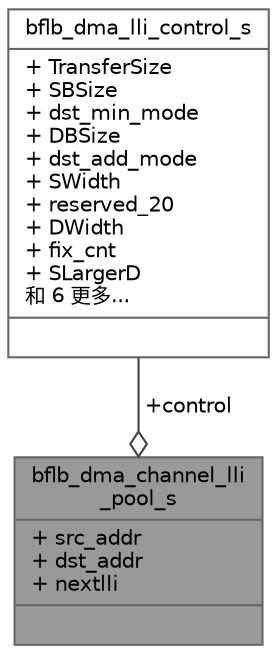 digraph "bflb_dma_channel_lli_pool_s"
{
 // LATEX_PDF_SIZE
  bgcolor="transparent";
  edge [fontname=Helvetica,fontsize=10,labelfontname=Helvetica,labelfontsize=10];
  node [fontname=Helvetica,fontsize=10,shape=box,height=0.2,width=0.4];
  Node1 [shape=record,label="{bflb_dma_channel_lli\l_pool_s\n|+ src_addr\l+ dst_addr\l+ nextlli\l|}",height=0.2,width=0.4,color="gray40", fillcolor="grey60", style="filled", fontcolor="black",tooltip="DMA channel lli pool structure"];
  Node2 -> Node1 [color="grey25",style="solid",label=" +control" ,arrowhead="odiamond"];
  Node2 [shape=record,label="{bflb_dma_lli_control_s\n|+ TransferSize\l+ SBSize\l+ dst_min_mode\l+ DBSize\l+ dst_add_mode\l+ SWidth\l+ reserved_20\l+ DWidth\l+ fix_cnt\l+ SLargerD\l和 6 更多...\l|}",height=0.2,width=0.4,color="gray40", fillcolor="white", style="filled",URL="$unionbflb__dma__lli__control__s.html",tooltip=" "];
}
